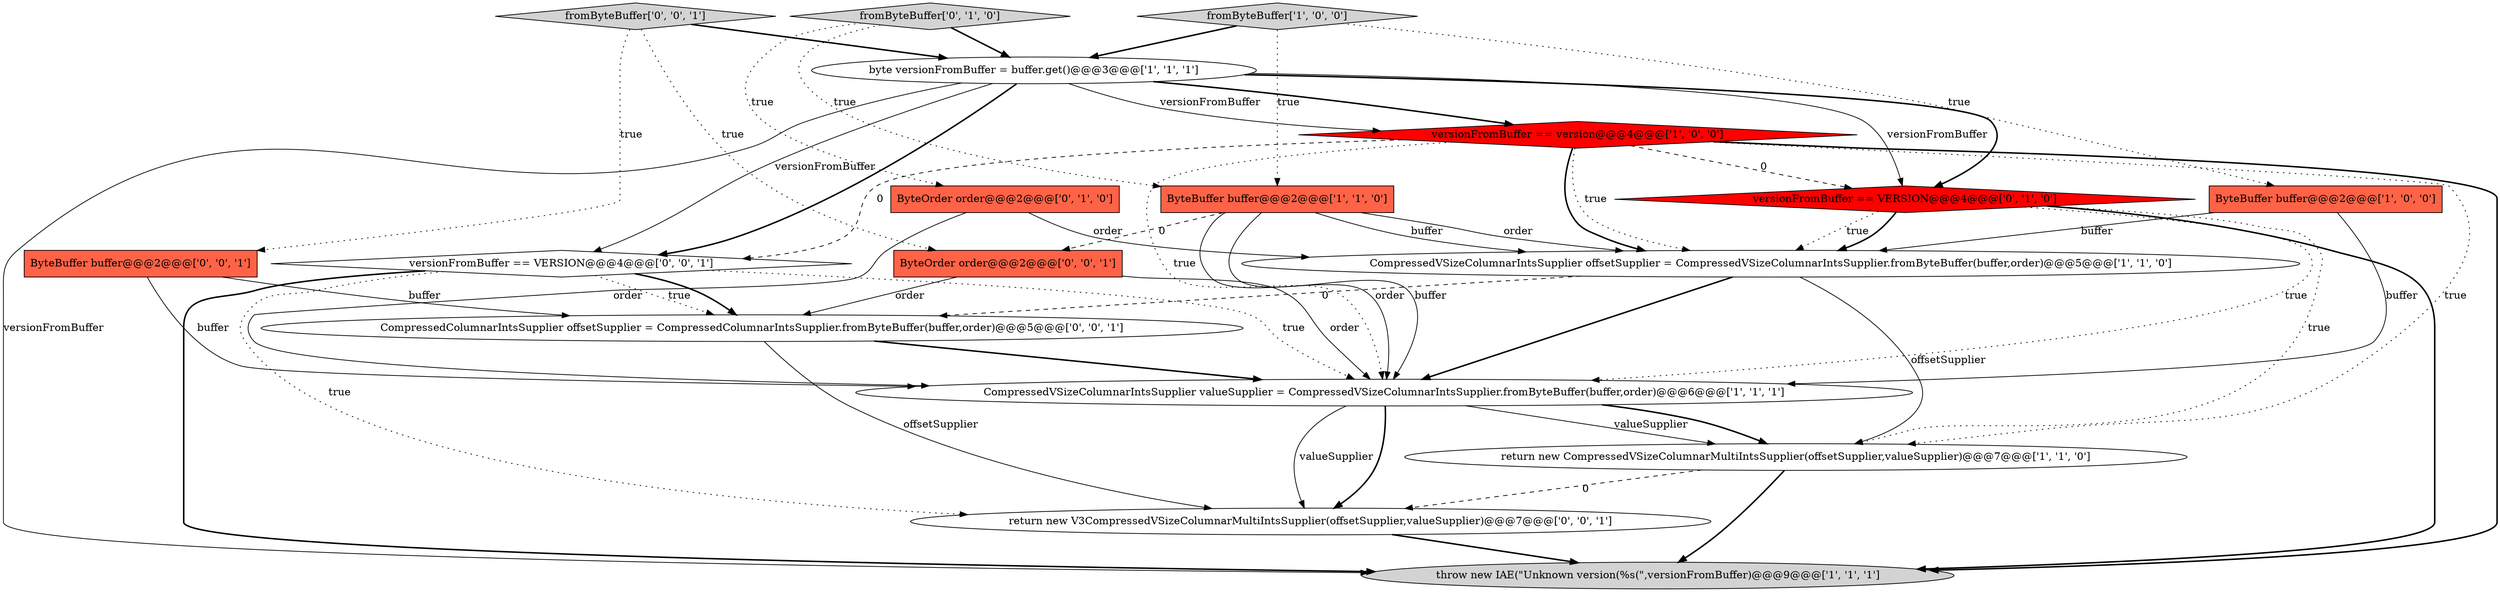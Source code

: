 digraph {
7 [style = filled, label = "return new CompressedVSizeColumnarMultiIntsSupplier(offsetSupplier,valueSupplier)@@@7@@@['1', '1', '0']", fillcolor = white, shape = ellipse image = "AAA0AAABBB1BBB"];
5 [style = filled, label = "fromByteBuffer['1', '0', '0']", fillcolor = lightgray, shape = diamond image = "AAA0AAABBB1BBB"];
1 [style = filled, label = "ByteBuffer buffer@@@2@@@['1', '0', '0']", fillcolor = tomato, shape = box image = "AAA0AAABBB1BBB"];
8 [style = filled, label = "CompressedVSizeColumnarIntsSupplier offsetSupplier = CompressedVSizeColumnarIntsSupplier.fromByteBuffer(buffer,order)@@@5@@@['1', '1', '0']", fillcolor = white, shape = ellipse image = "AAA0AAABBB1BBB"];
14 [style = filled, label = "CompressedColumnarIntsSupplier offsetSupplier = CompressedColumnarIntsSupplier.fromByteBuffer(buffer,order)@@@5@@@['0', '0', '1']", fillcolor = white, shape = ellipse image = "AAA0AAABBB3BBB"];
12 [style = filled, label = "versionFromBuffer == VERSION@@@4@@@['0', '0', '1']", fillcolor = white, shape = diamond image = "AAA0AAABBB3BBB"];
13 [style = filled, label = "fromByteBuffer['0', '0', '1']", fillcolor = lightgray, shape = diamond image = "AAA0AAABBB3BBB"];
6 [style = filled, label = "ByteBuffer buffer@@@2@@@['1', '1', '0']", fillcolor = tomato, shape = box image = "AAA0AAABBB1BBB"];
11 [style = filled, label = "fromByteBuffer['0', '1', '0']", fillcolor = lightgray, shape = diamond image = "AAA0AAABBB2BBB"];
4 [style = filled, label = "versionFromBuffer == version@@@4@@@['1', '0', '0']", fillcolor = red, shape = diamond image = "AAA1AAABBB1BBB"];
0 [style = filled, label = "byte versionFromBuffer = buffer.get()@@@3@@@['1', '1', '1']", fillcolor = white, shape = ellipse image = "AAA0AAABBB1BBB"];
15 [style = filled, label = "ByteBuffer buffer@@@2@@@['0', '0', '1']", fillcolor = tomato, shape = box image = "AAA0AAABBB3BBB"];
9 [style = filled, label = "ByteOrder order@@@2@@@['0', '1', '0']", fillcolor = tomato, shape = box image = "AAA0AAABBB2BBB"];
2 [style = filled, label = "throw new IAE(\"Unknown version(%s(\",versionFromBuffer)@@@9@@@['1', '1', '1']", fillcolor = lightgray, shape = ellipse image = "AAA0AAABBB1BBB"];
17 [style = filled, label = "return new V3CompressedVSizeColumnarMultiIntsSupplier(offsetSupplier,valueSupplier)@@@7@@@['0', '0', '1']", fillcolor = white, shape = ellipse image = "AAA0AAABBB3BBB"];
16 [style = filled, label = "ByteOrder order@@@2@@@['0', '0', '1']", fillcolor = tomato, shape = box image = "AAA0AAABBB3BBB"];
3 [style = filled, label = "CompressedVSizeColumnarIntsSupplier valueSupplier = CompressedVSizeColumnarIntsSupplier.fromByteBuffer(buffer,order)@@@6@@@['1', '1', '1']", fillcolor = white, shape = ellipse image = "AAA0AAABBB1BBB"];
10 [style = filled, label = "versionFromBuffer == VERSION@@@4@@@['0', '1', '0']", fillcolor = red, shape = diamond image = "AAA1AAABBB2BBB"];
9->3 [style = solid, label="order"];
14->3 [style = bold, label=""];
10->8 [style = dotted, label="true"];
12->3 [style = dotted, label="true"];
8->7 [style = solid, label="offsetSupplier"];
12->17 [style = dotted, label="true"];
13->16 [style = dotted, label="true"];
16->14 [style = solid, label="order"];
16->3 [style = solid, label="order"];
6->3 [style = solid, label="order"];
6->8 [style = solid, label="buffer"];
7->17 [style = dashed, label="0"];
0->12 [style = bold, label=""];
5->1 [style = dotted, label="true"];
8->3 [style = bold, label=""];
0->12 [style = solid, label="versionFromBuffer"];
1->8 [style = solid, label="buffer"];
4->8 [style = dotted, label="true"];
4->7 [style = dotted, label="true"];
5->6 [style = dotted, label="true"];
10->3 [style = dotted, label="true"];
11->9 [style = dotted, label="true"];
0->10 [style = solid, label="versionFromBuffer"];
4->2 [style = bold, label=""];
8->14 [style = dashed, label="0"];
1->3 [style = solid, label="buffer"];
6->3 [style = solid, label="buffer"];
9->8 [style = solid, label="order"];
4->12 [style = dashed, label="0"];
12->14 [style = dotted, label="true"];
12->2 [style = bold, label=""];
0->10 [style = bold, label=""];
11->0 [style = bold, label=""];
6->16 [style = dashed, label="0"];
4->3 [style = dotted, label="true"];
0->2 [style = solid, label="versionFromBuffer"];
3->17 [style = solid, label="valueSupplier"];
3->7 [style = solid, label="valueSupplier"];
5->0 [style = bold, label=""];
3->7 [style = bold, label=""];
10->8 [style = bold, label=""];
0->4 [style = bold, label=""];
17->2 [style = bold, label=""];
15->14 [style = solid, label="buffer"];
7->2 [style = bold, label=""];
11->6 [style = dotted, label="true"];
15->3 [style = solid, label="buffer"];
12->14 [style = bold, label=""];
4->8 [style = bold, label=""];
3->17 [style = bold, label=""];
14->17 [style = solid, label="offsetSupplier"];
10->2 [style = bold, label=""];
13->15 [style = dotted, label="true"];
4->10 [style = dashed, label="0"];
0->4 [style = solid, label="versionFromBuffer"];
6->8 [style = solid, label="order"];
10->7 [style = dotted, label="true"];
13->0 [style = bold, label=""];
}
